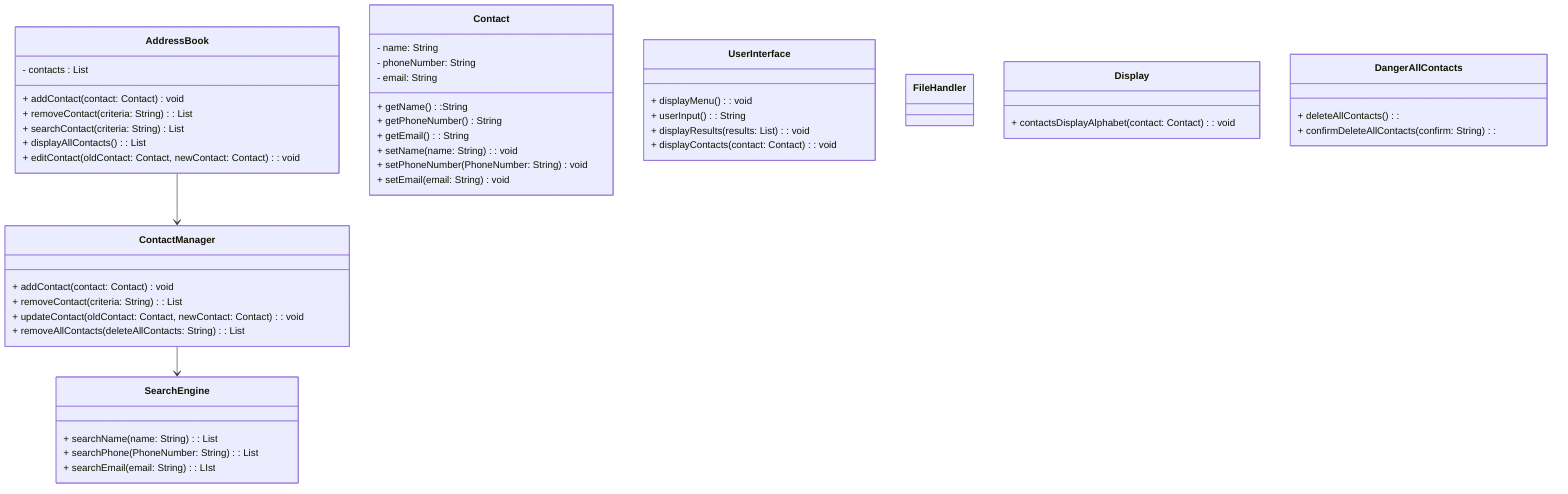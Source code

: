 classDiagram

    class AddressBook{
        - contacts : List<Contact>
        + addContact(contact: Contact) void
        + removeContact(criteria: String): List<Contact>
        + searchContact(criteria: String) List<Contact>
        + displayAllContacts(): List<Contact>
        + editContact(oldContact: Contact, newContact: Contact): void
    }

    class Contact{
        - name: String
        - phoneNumber: String
        - email: String
        + getName():String
        + getPhoneNumber() String
        + getEmail(): String
        + setName(name: String): void
        + setPhoneNumber(PhoneNumber: String) void
        + setEmail(email: String) void
    }

    class ContactManager {
        + addContact(contact: Contact) void
        + removeContact(criteria: String): List<Contact>
        + updateContact(oldContact: Contact, newContact: Contact): void
        + removeAllContacts(deleteAllContacts: String): List<Contact>

    }

    class SearchEngine {
        + searchName(name: String): List<Contact>
        + searchPhone(PhoneNumber: String): List<Contact>
        + searchEmail(email: String): LIst<Contact>

    }

    class UserInterface {
    + displayMenu(): void
    + userInput(): String
    + displayResults(results: List<Contact>): void
    + displayContacts(contact: Contact): void
    }

    class FileHandler {

    }

    class Display {
        + contactsDisplayAlphabet(contact: Contact): void
    }
    class DangerAllContacts {
        + deleteAllContacts():
        + confirmDeleteAllContacts(confirm: String):
    }

AddressBook  --> ContactManager
ContactManager --> SearchEngine